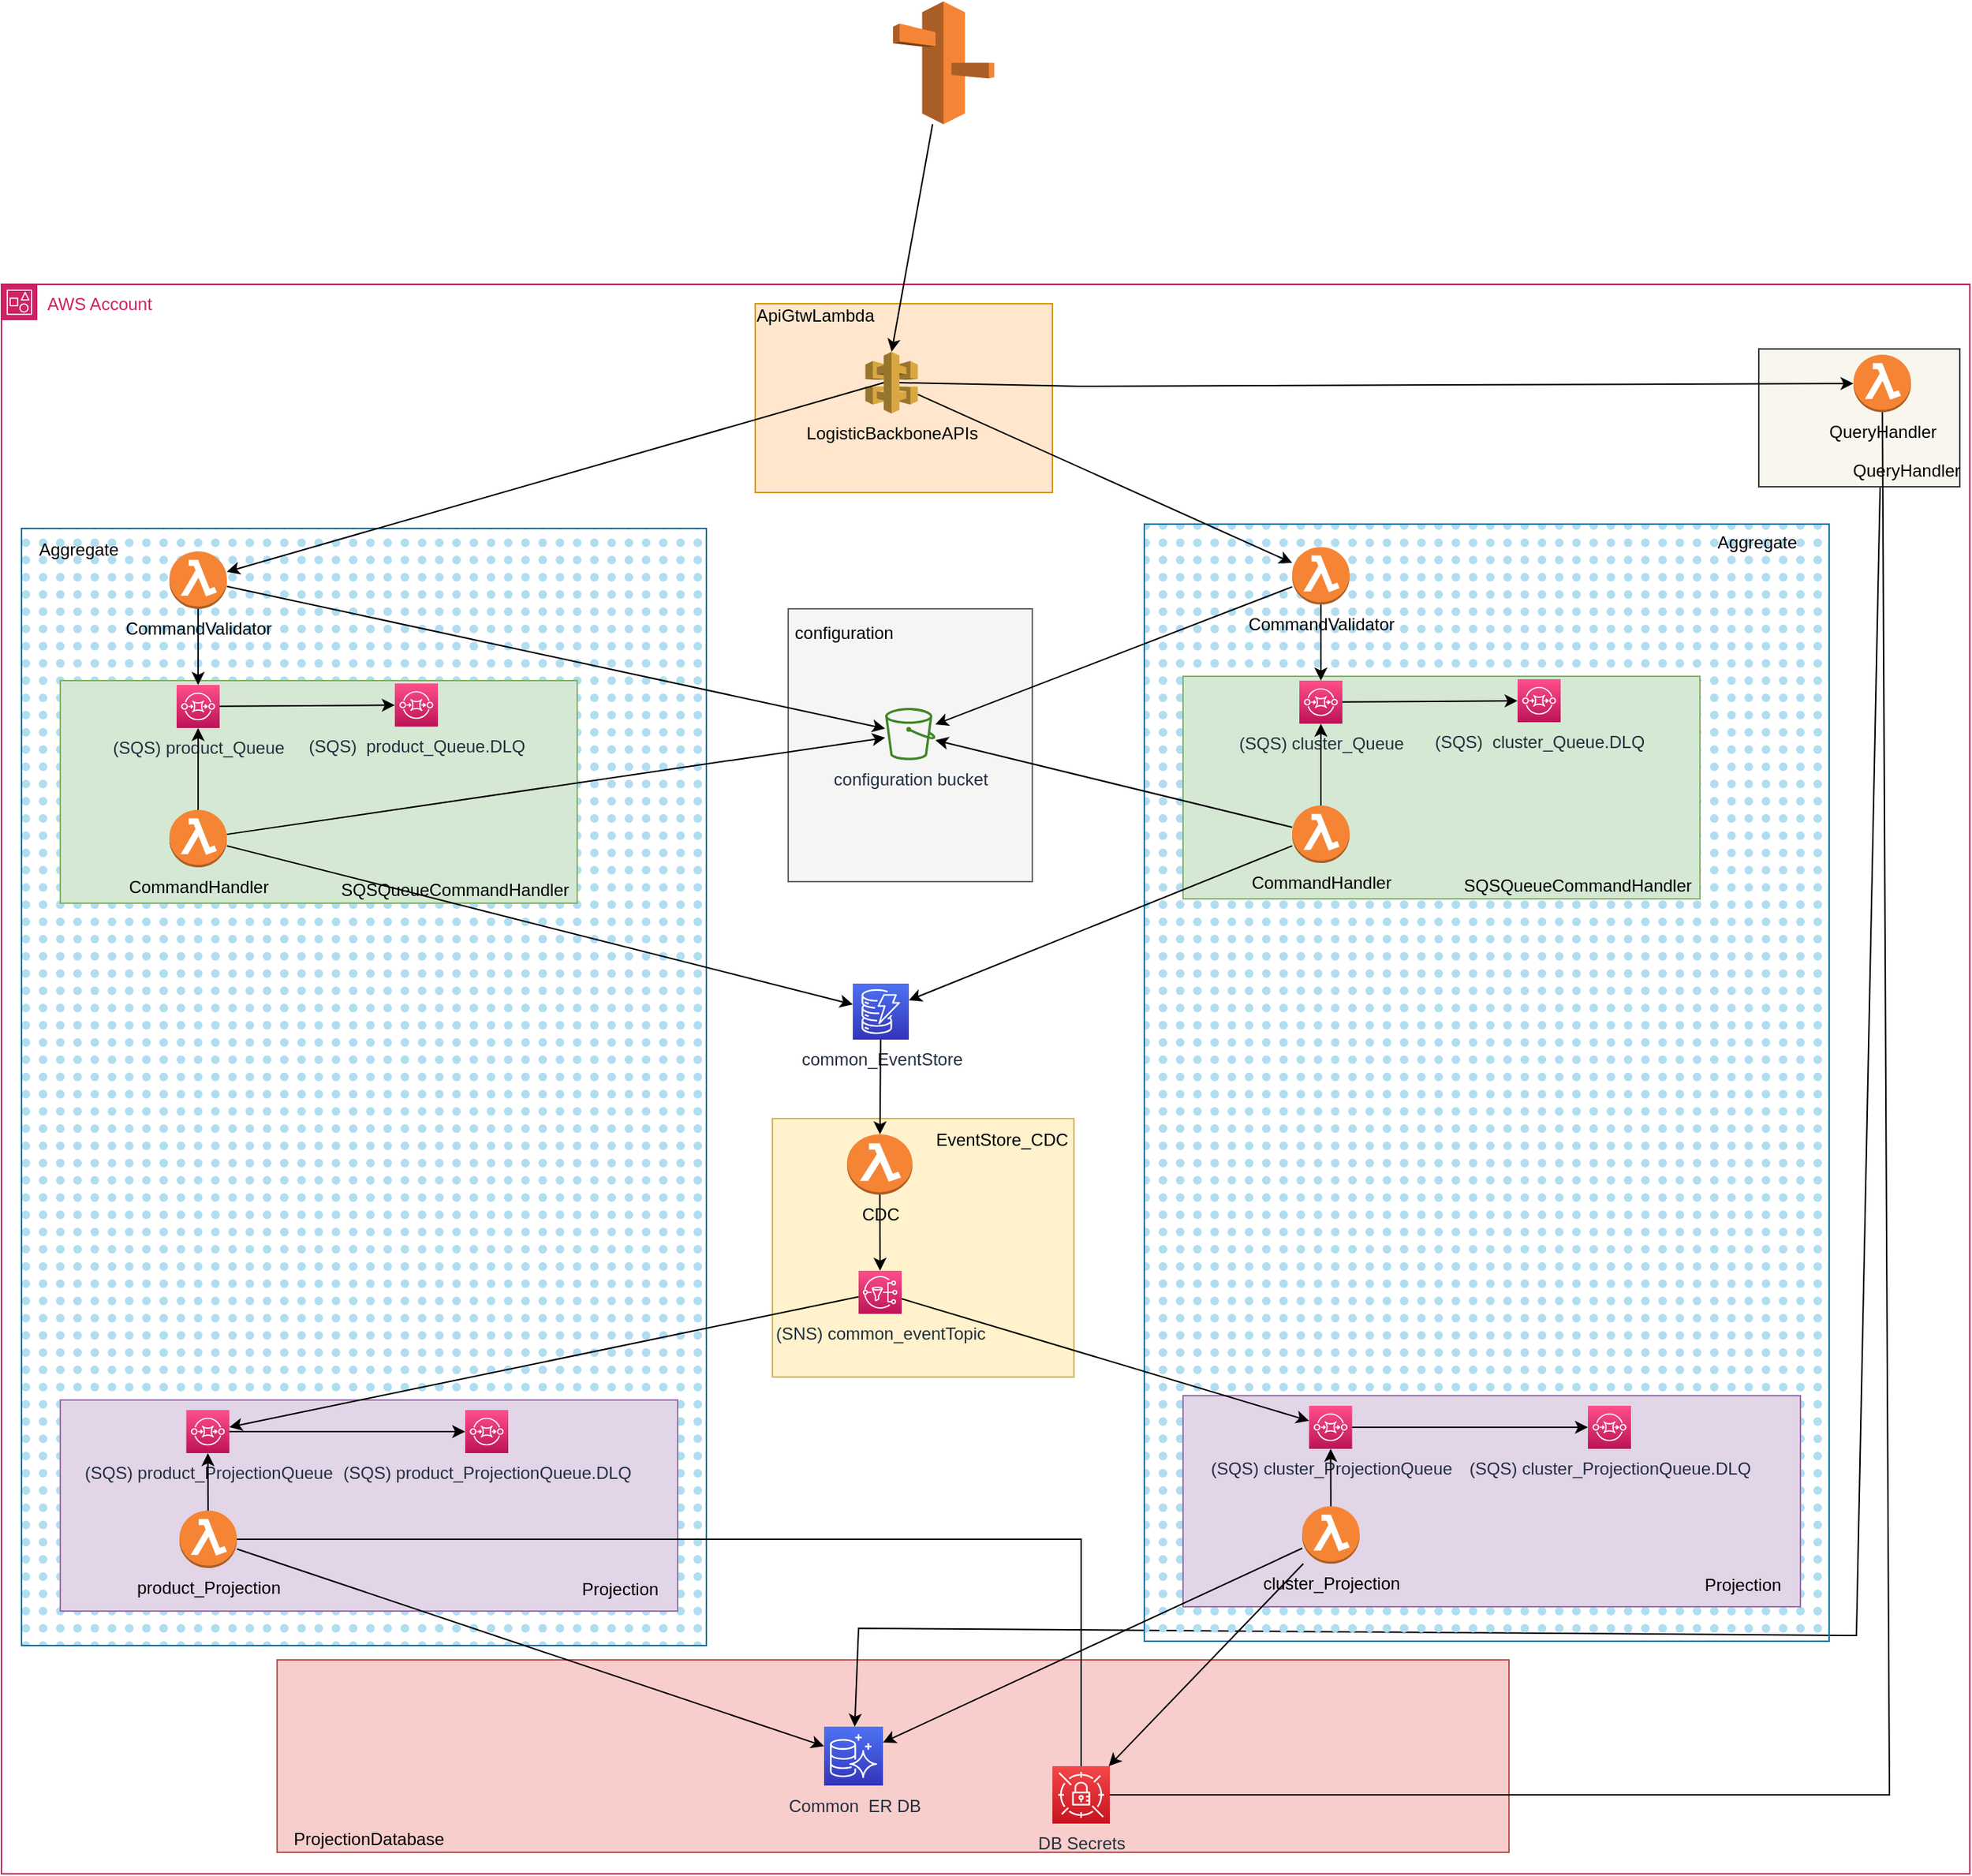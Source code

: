 <mxfile version="21.1.2" type="device">
  <diagram name="AS-IS" id="rMECB8PHfFLwQ21JGqEx">
    <mxGraphModel dx="2876" dy="1267" grid="0" gridSize="10" guides="1" tooltips="1" connect="1" arrows="1" fold="1" page="1" pageScale="1" pageWidth="827" pageHeight="1169" math="0" shadow="0">
      <root>
        <mxCell id="cfS5gyBHoO8jFWoSgysK-0" />
        <mxCell id="cfS5gyBHoO8jFWoSgysK-1" parent="cfS5gyBHoO8jFWoSgysK-0" />
        <mxCell id="Aj2M853XlodBFCWFI3Lm-13" value="" style="rounded=0;whiteSpace=wrap;html=1;fillColor=#f8cecc;strokeColor=#b85450;" parent="cfS5gyBHoO8jFWoSgysK-1" vertex="1">
          <mxGeometry x="-18" y="1167" width="858" height="134" as="geometry" />
        </mxCell>
        <mxCell id="aQ_3xhytHFDmbcZKN_2u-0" value="" style="endArrow=classic;html=1;rounded=0;" parent="cfS5gyBHoO8jFWoSgysK-1" source="ZjcuPYuoxEE5cD9Ls-0o-0" target="ZjcuPYuoxEE5cD9Ls-0o-2" edge="1">
          <mxGeometry width="50" height="50" relative="1" as="geometry">
            <mxPoint x="620" y="720" as="sourcePoint" />
            <mxPoint x="670" y="670" as="targetPoint" />
            <Array as="points">
              <mxPoint x="1082" y="1150" />
              <mxPoint x="387" y="1145" />
            </Array>
          </mxGeometry>
        </mxCell>
        <mxCell id="Aj2M853XlodBFCWFI3Lm-0" value="AWS Account" style="points=[[0,0],[0.25,0],[0.5,0],[0.75,0],[1,0],[1,0.25],[1,0.5],[1,0.75],[1,1],[0.75,1],[0.5,1],[0.25,1],[0,1],[0,0.75],[0,0.5],[0,0.25]];outlineConnect=0;gradientColor=none;html=1;whiteSpace=wrap;fontSize=12;fontStyle=0;container=1;pointerEvents=0;collapsible=0;recursiveResize=0;shape=mxgraph.aws4.group;grIcon=mxgraph.aws4.group_account;strokeColor=#CD2264;fillColor=none;verticalAlign=top;align=left;spacingLeft=30;fontColor=#CD2264;dashed=0;" parent="cfS5gyBHoO8jFWoSgysK-1" vertex="1">
          <mxGeometry x="-210" y="209" width="1371" height="1107" as="geometry" />
        </mxCell>
        <mxCell id="6Sgh7ANfkU61GNlBfOb6-40" value="" style="rounded=0;whiteSpace=wrap;html=1;fillColor=#f9f7ed;strokeColor=#36393d;" parent="Aj2M853XlodBFCWFI3Lm-0" vertex="1">
          <mxGeometry x="1224" y="45" width="140" height="96" as="geometry" />
        </mxCell>
        <mxCell id="6Sgh7ANfkU61GNlBfOb6-41" value="QueryHandler" style="text;html=1;strokeColor=none;fillColor=none;align=center;verticalAlign=middle;whiteSpace=wrap;rounded=0;" parent="Aj2M853XlodBFCWFI3Lm-0" vertex="1">
          <mxGeometry x="1297" y="115" width="60" height="30" as="geometry" />
        </mxCell>
        <mxCell id="6Sgh7ANfkU61GNlBfOb6-2" value="" style="rounded=0;whiteSpace=wrap;html=1;fillColor=#b1ddf0;strokeColor=#10739e;fillStyle=dots;" parent="Aj2M853XlodBFCWFI3Lm-0" vertex="1">
          <mxGeometry x="14" y="170" width="477" height="778" as="geometry" />
        </mxCell>
        <mxCell id="Aj2M853XlodBFCWFI3Lm-5" value="" style="rounded=0;whiteSpace=wrap;html=1;fillColor=#d5e8d4;strokeColor=#82b366;" parent="Aj2M853XlodBFCWFI3Lm-0" vertex="1">
          <mxGeometry x="41" y="276" width="360" height="155" as="geometry" />
        </mxCell>
        <mxCell id="Aj2M853XlodBFCWFI3Lm-6" value="SQSQueueCommandHandler" style="text;html=1;strokeColor=none;fillColor=none;align=center;verticalAlign=middle;whiteSpace=wrap;rounded=0;" parent="Aj2M853XlodBFCWFI3Lm-0" vertex="1">
          <mxGeometry x="286" y="407" width="60" height="30" as="geometry" />
        </mxCell>
        <mxCell id="Aj2M853XlodBFCWFI3Lm-7" value="" style="rounded=0;whiteSpace=wrap;html=1;fillColor=#fff2cc;strokeColor=#d6b656;" parent="Aj2M853XlodBFCWFI3Lm-0" vertex="1">
          <mxGeometry x="537" y="581" width="210" height="180" as="geometry" />
        </mxCell>
        <mxCell id="Aj2M853XlodBFCWFI3Lm-9" value="EventStore_CDC" style="text;html=1;strokeColor=none;fillColor=none;align=center;verticalAlign=middle;whiteSpace=wrap;rounded=0;" parent="Aj2M853XlodBFCWFI3Lm-0" vertex="1">
          <mxGeometry x="667" y="581" width="60" height="30" as="geometry" />
        </mxCell>
        <mxCell id="Aj2M853XlodBFCWFI3Lm-15" value="ProjectionDatabase" style="text;html=1;strokeColor=none;fillColor=none;align=center;verticalAlign=middle;whiteSpace=wrap;rounded=0;" parent="Aj2M853XlodBFCWFI3Lm-0" vertex="1">
          <mxGeometry x="226" y="1068" width="60" height="30" as="geometry" />
        </mxCell>
        <mxCell id="SctKFiOVYxM8IVjmT1P_-0" value="DB Secrets" style="sketch=0;points=[[0,0,0],[0.25,0,0],[0.5,0,0],[0.75,0,0],[1,0,0],[0,1,0],[0.25,1,0],[0.5,1,0],[0.75,1,0],[1,1,0],[0,0.25,0],[0,0.5,0],[0,0.75,0],[1,0.25,0],[1,0.5,0],[1,0.75,0]];outlineConnect=0;fontColor=#232F3E;gradientColor=#F54749;gradientDirection=north;fillColor=#C7131F;strokeColor=#ffffff;dashed=0;verticalLabelPosition=bottom;verticalAlign=top;align=center;html=1;fontSize=12;fontStyle=0;aspect=fixed;shape=mxgraph.aws4.resourceIcon;resIcon=mxgraph.aws4.secrets_manager;" parent="Aj2M853XlodBFCWFI3Lm-0" vertex="1">
          <mxGeometry x="732" y="1032" width="40" height="40" as="geometry" />
        </mxCell>
        <mxCell id="cfS5gyBHoO8jFWoSgysK-20" value="common_EventStore" style="sketch=0;points=[[0,0,0],[0.25,0,0],[0.5,0,0],[0.75,0,0],[1,0,0],[0,1,0],[0.25,1,0],[0.5,1,0],[0.75,1,0],[1,1,0],[0,0.25,0],[0,0.5,0],[0,0.75,0],[1,0.25,0],[1,0.5,0],[1,0.75,0]];outlineConnect=0;fontColor=#232F3E;gradientColor=#4D72F3;gradientDirection=north;fillColor=#3334B9;strokeColor=#ffffff;dashed=0;verticalLabelPosition=bottom;verticalAlign=top;align=center;html=1;fontSize=12;fontStyle=0;aspect=fixed;shape=mxgraph.aws4.resourceIcon;resIcon=mxgraph.aws4.dynamodb;" parent="Aj2M853XlodBFCWFI3Lm-0" vertex="1">
          <mxGeometry x="593" y="487" width="39" height="39" as="geometry" />
        </mxCell>
        <mxCell id="cfS5gyBHoO8jFWoSgysK-8" value="CommandValidator" style="outlineConnect=0;dashed=0;verticalLabelPosition=bottom;verticalAlign=top;align=center;html=1;shape=mxgraph.aws3.lambda_function;fillColor=#F58534;gradientColor=none;" parent="Aj2M853XlodBFCWFI3Lm-0" vertex="1">
          <mxGeometry x="117" y="186" width="40" height="40" as="geometry" />
        </mxCell>
        <mxCell id="ZjcuPYuoxEE5cD9Ls-0o-0" value="QueryHandler" style="outlineConnect=0;dashed=0;verticalLabelPosition=bottom;verticalAlign=top;align=center;html=1;shape=mxgraph.aws3.lambda_function;fillColor=#F58534;gradientColor=none;" parent="Aj2M853XlodBFCWFI3Lm-0" vertex="1">
          <mxGeometry x="1290" y="49" width="40" height="40" as="geometry" />
        </mxCell>
        <mxCell id="SctKFiOVYxM8IVjmT1P_-2" value="" style="endArrow=none;html=1;rounded=0;" parent="Aj2M853XlodBFCWFI3Lm-0" source="ZjcuPYuoxEE5cD9Ls-0o-0" target="SctKFiOVYxM8IVjmT1P_-0" edge="1">
          <mxGeometry width="50" height="50" relative="1" as="geometry">
            <mxPoint x="850" y="601" as="sourcePoint" />
            <mxPoint x="900" y="551" as="targetPoint" />
            <Array as="points">
              <mxPoint x="1315" y="1052" />
            </Array>
          </mxGeometry>
        </mxCell>
        <mxCell id="Aj2M853XlodBFCWFI3Lm-10" value="" style="rounded=0;whiteSpace=wrap;html=1;fillColor=#e1d5e7;strokeColor=#9673a6;" parent="Aj2M853XlodBFCWFI3Lm-0" vertex="1">
          <mxGeometry x="41" y="777" width="430" height="147" as="geometry" />
        </mxCell>
        <mxCell id="aQ_3xhytHFDmbcZKN_2u-3" value="(SQS) product_ProjectionQueue.DLQ" style="sketch=0;points=[[0,0,0],[0.25,0,0],[0.5,0,0],[0.75,0,0],[1,0,0],[0,1,0],[0.25,1,0],[0.5,1,0],[0.75,1,0],[1,1,0],[0,0.25,0],[0,0.5,0],[0,0.75,0],[1,0.25,0],[1,0.5,0],[1,0.75,0]];outlineConnect=0;fontColor=#232F3E;gradientColor=#FF4F8B;gradientDirection=north;fillColor=#BC1356;strokeColor=#ffffff;dashed=0;verticalLabelPosition=bottom;verticalAlign=top;align=center;html=1;fontSize=12;fontStyle=0;aspect=fixed;shape=mxgraph.aws4.resourceIcon;resIcon=mxgraph.aws4.sqs;" parent="Aj2M853XlodBFCWFI3Lm-0" vertex="1">
          <mxGeometry x="323" y="784" width="30" height="30" as="geometry" />
        </mxCell>
        <mxCell id="aQ_3xhytHFDmbcZKN_2u-1" value="product_Projection" style="outlineConnect=0;dashed=0;verticalLabelPosition=bottom;verticalAlign=top;align=center;html=1;shape=mxgraph.aws3.lambda_function;fillColor=#F58534;gradientColor=none;" parent="Aj2M853XlodBFCWFI3Lm-0" vertex="1">
          <mxGeometry x="124" y="854" width="40" height="40" as="geometry" />
        </mxCell>
        <mxCell id="SctKFiOVYxM8IVjmT1P_-1" value="" style="endArrow=none;html=1;rounded=0;" parent="Aj2M853XlodBFCWFI3Lm-0" source="aQ_3xhytHFDmbcZKN_2u-1" target="SctKFiOVYxM8IVjmT1P_-0" edge="1">
          <mxGeometry width="50" height="50" relative="1" as="geometry">
            <mxPoint x="-106" y="778" as="sourcePoint" />
            <mxPoint x="-56" y="728" as="targetPoint" />
            <Array as="points">
              <mxPoint x="752" y="874" />
            </Array>
          </mxGeometry>
        </mxCell>
        <mxCell id="aQ_3xhytHFDmbcZKN_2u-2" value="(SQS) product_ProjectionQueue" style="sketch=0;points=[[0,0,0],[0.25,0,0],[0.5,0,0],[0.75,0,0],[1,0,0],[0,1,0],[0.25,1,0],[0.5,1,0],[0.75,1,0],[1,1,0],[0,0.25,0],[0,0.5,0],[0,0.75,0],[1,0.25,0],[1,0.5,0],[1,0.75,0]];outlineConnect=0;fontColor=#232F3E;gradientColor=#FF4F8B;gradientDirection=north;fillColor=#BC1356;strokeColor=#ffffff;dashed=0;verticalLabelPosition=bottom;verticalAlign=top;align=center;html=1;fontSize=12;fontStyle=0;aspect=fixed;shape=mxgraph.aws4.resourceIcon;resIcon=mxgraph.aws4.sqs;" parent="Aj2M853XlodBFCWFI3Lm-0" vertex="1">
          <mxGeometry x="128.75" y="784" width="30" height="30" as="geometry" />
        </mxCell>
        <mxCell id="aQ_3xhytHFDmbcZKN_2u-6" value="" style="endArrow=classic;html=1;rounded=0;" parent="Aj2M853XlodBFCWFI3Lm-0" source="aQ_3xhytHFDmbcZKN_2u-1" target="aQ_3xhytHFDmbcZKN_2u-2" edge="1">
          <mxGeometry width="50" height="50" relative="1" as="geometry">
            <mxPoint x="-129" y="774" as="sourcePoint" />
            <mxPoint x="-79" y="724" as="targetPoint" />
          </mxGeometry>
        </mxCell>
        <mxCell id="aQ_3xhytHFDmbcZKN_2u-8" value="" style="endArrow=classic;html=1;rounded=0;" parent="Aj2M853XlodBFCWFI3Lm-0" source="aQ_3xhytHFDmbcZKN_2u-2" target="aQ_3xhytHFDmbcZKN_2u-3" edge="1">
          <mxGeometry width="50" height="50" relative="1" as="geometry">
            <mxPoint x="-89" y="964" as="sourcePoint" />
            <mxPoint x="-39" y="914" as="targetPoint" />
          </mxGeometry>
        </mxCell>
        <mxCell id="Aj2M853XlodBFCWFI3Lm-14" value="Projection" style="text;html=1;strokeColor=none;fillColor=none;align=center;verticalAlign=middle;whiteSpace=wrap;rounded=0;" parent="Aj2M853XlodBFCWFI3Lm-0" vertex="1">
          <mxGeometry x="401" y="894" width="60" height="30" as="geometry" />
        </mxCell>
        <mxCell id="6Sgh7ANfkU61GNlBfOb6-14" value="" style="rounded=0;whiteSpace=wrap;html=1;fillColor=#b1ddf0;strokeColor=#10739e;fillStyle=dots;" parent="Aj2M853XlodBFCWFI3Lm-0" vertex="1">
          <mxGeometry x="796" y="167" width="477" height="778" as="geometry" />
        </mxCell>
        <mxCell id="6Sgh7ANfkU61GNlBfOb6-15" value="" style="rounded=0;whiteSpace=wrap;html=1;fillColor=#d5e8d4;strokeColor=#82b366;" parent="Aj2M853XlodBFCWFI3Lm-0" vertex="1">
          <mxGeometry x="823" y="273" width="360" height="155" as="geometry" />
        </mxCell>
        <mxCell id="6Sgh7ANfkU61GNlBfOb6-16" value="SQSQueueCommandHandler" style="text;html=1;strokeColor=none;fillColor=none;align=center;verticalAlign=middle;whiteSpace=wrap;rounded=0;" parent="Aj2M853XlodBFCWFI3Lm-0" vertex="1">
          <mxGeometry x="1068" y="404" width="60" height="30" as="geometry" />
        </mxCell>
        <mxCell id="6Sgh7ANfkU61GNlBfOb6-17" value="CommandValidator" style="outlineConnect=0;dashed=0;verticalLabelPosition=bottom;verticalAlign=top;align=center;html=1;shape=mxgraph.aws3.lambda_function;fillColor=#F58534;gradientColor=none;" parent="Aj2M853XlodBFCWFI3Lm-0" vertex="1">
          <mxGeometry x="899" y="183" width="40" height="40" as="geometry" />
        </mxCell>
        <mxCell id="6Sgh7ANfkU61GNlBfOb6-18" value="" style="rounded=0;whiteSpace=wrap;html=1;fillColor=#e1d5e7;strokeColor=#9673a6;" parent="Aj2M853XlodBFCWFI3Lm-0" vertex="1">
          <mxGeometry x="823" y="774" width="430" height="147" as="geometry" />
        </mxCell>
        <mxCell id="6Sgh7ANfkU61GNlBfOb6-19" value="(SQS) cluster_ProjectionQueue.DLQ" style="sketch=0;points=[[0,0,0],[0.25,0,0],[0.5,0,0],[0.75,0,0],[1,0,0],[0,1,0],[0.25,1,0],[0.5,1,0],[0.75,1,0],[1,1,0],[0,0.25,0],[0,0.5,0],[0,0.75,0],[1,0.25,0],[1,0.5,0],[1,0.75,0]];outlineConnect=0;fontColor=#232F3E;gradientColor=#FF4F8B;gradientDirection=north;fillColor=#BC1356;strokeColor=#ffffff;dashed=0;verticalLabelPosition=bottom;verticalAlign=top;align=center;html=1;fontSize=12;fontStyle=0;aspect=fixed;shape=mxgraph.aws4.resourceIcon;resIcon=mxgraph.aws4.sqs;" parent="Aj2M853XlodBFCWFI3Lm-0" vertex="1">
          <mxGeometry x="1105" y="781" width="30" height="30" as="geometry" />
        </mxCell>
        <mxCell id="6Sgh7ANfkU61GNlBfOb6-20" value="cluster_Projection" style="outlineConnect=0;dashed=0;verticalLabelPosition=bottom;verticalAlign=top;align=center;html=1;shape=mxgraph.aws3.lambda_function;fillColor=#F58534;gradientColor=none;" parent="Aj2M853XlodBFCWFI3Lm-0" vertex="1">
          <mxGeometry x="906" y="851" width="40" height="40" as="geometry" />
        </mxCell>
        <mxCell id="6Sgh7ANfkU61GNlBfOb6-21" value="(SQS) cluster_ProjectionQueue" style="sketch=0;points=[[0,0,0],[0.25,0,0],[0.5,0,0],[0.75,0,0],[1,0,0],[0,1,0],[0.25,1,0],[0.5,1,0],[0.75,1,0],[1,1,0],[0,0.25,0],[0,0.5,0],[0,0.75,0],[1,0.25,0],[1,0.5,0],[1,0.75,0]];outlineConnect=0;fontColor=#232F3E;gradientColor=#FF4F8B;gradientDirection=north;fillColor=#BC1356;strokeColor=#ffffff;dashed=0;verticalLabelPosition=bottom;verticalAlign=top;align=center;html=1;fontSize=12;fontStyle=0;aspect=fixed;shape=mxgraph.aws4.resourceIcon;resIcon=mxgraph.aws4.sqs;" parent="Aj2M853XlodBFCWFI3Lm-0" vertex="1">
          <mxGeometry x="910.75" y="781" width="30" height="30" as="geometry" />
        </mxCell>
        <mxCell id="6Sgh7ANfkU61GNlBfOb6-22" value="" style="endArrow=classic;html=1;rounded=0;" parent="Aj2M853XlodBFCWFI3Lm-0" source="6Sgh7ANfkU61GNlBfOb6-20" target="6Sgh7ANfkU61GNlBfOb6-21" edge="1">
          <mxGeometry width="50" height="50" relative="1" as="geometry">
            <mxPoint x="653" y="771" as="sourcePoint" />
            <mxPoint x="703" y="721" as="targetPoint" />
          </mxGeometry>
        </mxCell>
        <mxCell id="6Sgh7ANfkU61GNlBfOb6-23" value="" style="endArrow=classic;html=1;rounded=0;" parent="Aj2M853XlodBFCWFI3Lm-0" source="6Sgh7ANfkU61GNlBfOb6-21" target="6Sgh7ANfkU61GNlBfOb6-19" edge="1">
          <mxGeometry width="50" height="50" relative="1" as="geometry">
            <mxPoint x="693" y="961" as="sourcePoint" />
            <mxPoint x="743" y="911" as="targetPoint" />
          </mxGeometry>
        </mxCell>
        <mxCell id="6Sgh7ANfkU61GNlBfOb6-24" value="Projection" style="text;html=1;strokeColor=none;fillColor=none;align=center;verticalAlign=middle;whiteSpace=wrap;rounded=0;" parent="Aj2M853XlodBFCWFI3Lm-0" vertex="1">
          <mxGeometry x="1183" y="891" width="60" height="30" as="geometry" />
        </mxCell>
        <mxCell id="6Sgh7ANfkU61GNlBfOb6-25" value="(SQS) cluster_Queue" style="sketch=0;points=[[0,0,0],[0.25,0,0],[0.5,0,0],[0.75,0,0],[1,0,0],[0,1,0],[0.25,1,0],[0.5,1,0],[0.75,1,0],[1,1,0],[0,0.25,0],[0,0.5,0],[0,0.75,0],[1,0.25,0],[1,0.5,0],[1,0.75,0]];outlineConnect=0;fontColor=#232F3E;gradientColor=#FF4F8B;gradientDirection=north;fillColor=#BC1356;strokeColor=#ffffff;dashed=0;verticalLabelPosition=bottom;verticalAlign=top;align=center;html=1;fontSize=12;fontStyle=0;aspect=fixed;shape=mxgraph.aws4.resourceIcon;resIcon=mxgraph.aws4.sqs;" parent="Aj2M853XlodBFCWFI3Lm-0" vertex="1">
          <mxGeometry x="904" y="276" width="30" height="30" as="geometry" />
        </mxCell>
        <mxCell id="6Sgh7ANfkU61GNlBfOb6-26" value="CommandHandler" style="outlineConnect=0;dashed=0;verticalLabelPosition=bottom;verticalAlign=top;align=center;html=1;shape=mxgraph.aws3.lambda_function;fillColor=#F58534;gradientColor=none;" parent="Aj2M853XlodBFCWFI3Lm-0" vertex="1">
          <mxGeometry x="899" y="363" width="40" height="40" as="geometry" />
        </mxCell>
        <mxCell id="6Sgh7ANfkU61GNlBfOb6-27" value="(SQS)&amp;nbsp; cluster_Queue.DLQ" style="sketch=0;points=[[0,0,0],[0.25,0,0],[0.5,0,0],[0.75,0,0],[1,0,0],[0,1,0],[0.25,1,0],[0.5,1,0],[0.75,1,0],[1,1,0],[0,0.25,0],[0,0.5,0],[0,0.75,0],[1,0.25,0],[1,0.5,0],[1,0.75,0]];outlineConnect=0;fontColor=#232F3E;gradientColor=#FF4F8B;gradientDirection=north;fillColor=#BC1356;strokeColor=#ffffff;dashed=0;verticalLabelPosition=bottom;verticalAlign=top;align=center;html=1;fontSize=12;fontStyle=0;aspect=fixed;shape=mxgraph.aws4.resourceIcon;resIcon=mxgraph.aws4.sqs;" parent="Aj2M853XlodBFCWFI3Lm-0" vertex="1">
          <mxGeometry x="1056" y="275" width="30" height="30" as="geometry" />
        </mxCell>
        <mxCell id="6Sgh7ANfkU61GNlBfOb6-28" value="" style="endArrow=classic;html=1;rounded=0;" parent="Aj2M853XlodBFCWFI3Lm-0" source="6Sgh7ANfkU61GNlBfOb6-26" target="6Sgh7ANfkU61GNlBfOb6-25" edge="1">
          <mxGeometry width="50" height="50" relative="1" as="geometry">
            <mxPoint x="966" y="489" as="sourcePoint" />
            <mxPoint x="1016" y="439" as="targetPoint" />
          </mxGeometry>
        </mxCell>
        <mxCell id="6Sgh7ANfkU61GNlBfOb6-29" value="" style="endArrow=classic;html=1;rounded=0;" parent="Aj2M853XlodBFCWFI3Lm-0" source="6Sgh7ANfkU61GNlBfOb6-25" target="6Sgh7ANfkU61GNlBfOb6-27" edge="1">
          <mxGeometry width="50" height="50" relative="1" as="geometry">
            <mxPoint x="696" y="515" as="sourcePoint" />
            <mxPoint x="746" y="465" as="targetPoint" />
          </mxGeometry>
        </mxCell>
        <mxCell id="6Sgh7ANfkU61GNlBfOb6-30" style="edgeStyle=orthogonalEdgeStyle;rounded=0;orthogonalLoop=1;jettySize=auto;html=1;exitX=0.5;exitY=1;exitDx=0;exitDy=0;" parent="Aj2M853XlodBFCWFI3Lm-0" edge="1">
          <mxGeometry relative="1" as="geometry">
            <mxPoint x="1171" y="265" as="sourcePoint" />
            <mxPoint x="1171" y="265" as="targetPoint" />
          </mxGeometry>
        </mxCell>
        <mxCell id="6Sgh7ANfkU61GNlBfOb6-31" value="" style="endArrow=classic;html=1;rounded=0;" parent="Aj2M853XlodBFCWFI3Lm-0" source="6Sgh7ANfkU61GNlBfOb6-17" target="6Sgh7ANfkU61GNlBfOb6-25" edge="1">
          <mxGeometry width="50" height="50" relative="1" as="geometry">
            <mxPoint x="1032" y="398" as="sourcePoint" />
            <mxPoint x="1082" y="348" as="targetPoint" />
          </mxGeometry>
        </mxCell>
        <mxCell id="Aj2M853XlodBFCWFI3Lm-3" value="" style="rounded=0;whiteSpace=wrap;html=1;fillColor=#ffe6cc;strokeColor=#d79b00;" parent="Aj2M853XlodBFCWFI3Lm-0" vertex="1">
          <mxGeometry x="525" y="13.5" width="207" height="131.5" as="geometry" />
        </mxCell>
        <mxCell id="cfS5gyBHoO8jFWoSgysK-14" value="LogisticBackboneAPIs" style="outlineConnect=0;dashed=0;verticalLabelPosition=bottom;verticalAlign=top;align=center;html=1;shape=mxgraph.aws3.api_gateway;fillColor=#D9A741;gradientColor=none;" parent="Aj2M853XlodBFCWFI3Lm-0" vertex="1">
          <mxGeometry x="601.75" y="47" width="36.5" height="43" as="geometry" />
        </mxCell>
        <mxCell id="Aj2M853XlodBFCWFI3Lm-4" value="ApiGtwLambda" style="text;html=1;strokeColor=none;fillColor=none;align=center;verticalAlign=middle;whiteSpace=wrap;rounded=0;" parent="Aj2M853XlodBFCWFI3Lm-0" vertex="1">
          <mxGeometry x="537" y="7" width="60" height="30" as="geometry" />
        </mxCell>
        <mxCell id="ZjcuPYuoxEE5cD9Ls-0o-1" value="" style="endArrow=classic;html=1;rounded=0;exitX=0.65;exitY=0.5;exitDx=0;exitDy=0;exitPerimeter=0;" parent="Aj2M853XlodBFCWFI3Lm-0" source="cfS5gyBHoO8jFWoSgysK-14" target="ZjcuPYuoxEE5cD9Ls-0o-0" edge="1">
          <mxGeometry width="50" height="50" relative="1" as="geometry">
            <mxPoint x="730" y="81" as="sourcePoint" />
            <mxPoint x="780" y="31" as="targetPoint" />
            <Array as="points">
              <mxPoint x="750" y="71" />
            </Array>
          </mxGeometry>
        </mxCell>
        <mxCell id="cfS5gyBHoO8jFWoSgysK-11" value="" style="endArrow=classic;html=1;rounded=0;exitX=0.35;exitY=0.5;exitDx=0;exitDy=0;exitPerimeter=0;" parent="Aj2M853XlodBFCWFI3Lm-0" source="cfS5gyBHoO8jFWoSgysK-14" target="cfS5gyBHoO8jFWoSgysK-8" edge="1">
          <mxGeometry width="50" height="50" relative="1" as="geometry">
            <mxPoint x="450" y="421" as="sourcePoint" />
            <mxPoint x="500" y="371" as="targetPoint" />
          </mxGeometry>
        </mxCell>
        <mxCell id="6Sgh7ANfkU61GNlBfOb6-32" value="" style="endArrow=classic;html=1;rounded=0;" parent="Aj2M853XlodBFCWFI3Lm-0" source="cfS5gyBHoO8jFWoSgysK-14" target="6Sgh7ANfkU61GNlBfOb6-17" edge="1">
          <mxGeometry width="50" height="50" relative="1" as="geometry">
            <mxPoint x="819" y="-56" as="sourcePoint" />
            <mxPoint x="869" y="-106" as="targetPoint" />
          </mxGeometry>
        </mxCell>
        <mxCell id="6Sgh7ANfkU61GNlBfOb6-33" value="" style="endArrow=classic;html=1;rounded=0;" parent="Aj2M853XlodBFCWFI3Lm-0" source="6Sgh7ANfkU61GNlBfOb6-26" target="cfS5gyBHoO8jFWoSgysK-20" edge="1">
          <mxGeometry width="50" height="50" relative="1" as="geometry">
            <mxPoint x="631" y="398" as="sourcePoint" />
            <mxPoint x="681" y="348" as="targetPoint" />
          </mxGeometry>
        </mxCell>
        <mxCell id="6Sgh7ANfkU61GNlBfOb6-36" value="" style="endArrow=classic;html=1;rounded=0;" parent="Aj2M853XlodBFCWFI3Lm-0" source="6Sgh7ANfkU61GNlBfOb6-20" target="SctKFiOVYxM8IVjmT1P_-0" edge="1">
          <mxGeometry width="50" height="50" relative="1" as="geometry">
            <mxPoint x="1163" y="1114" as="sourcePoint" />
            <mxPoint x="1213" y="1064" as="targetPoint" />
          </mxGeometry>
        </mxCell>
        <mxCell id="6Sgh7ANfkU61GNlBfOb6-3" value="Aggregate" style="text;html=1;strokeColor=none;fillColor=none;align=center;verticalAlign=middle;whiteSpace=wrap;rounded=0;" parent="Aj2M853XlodBFCWFI3Lm-0" vertex="1">
          <mxGeometry x="6.999" y="166.998" width="93.904" height="36.322" as="geometry" />
        </mxCell>
        <mxCell id="6Sgh7ANfkU61GNlBfOb6-37" value="Aggregate" style="text;html=1;strokeColor=none;fillColor=none;align=center;verticalAlign=middle;whiteSpace=wrap;rounded=0;" parent="Aj2M853XlodBFCWFI3Lm-0" vertex="1">
          <mxGeometry x="1175.999" y="161.998" width="93.904" height="36.322" as="geometry" />
        </mxCell>
        <mxCell id="Aj2M853XlodBFCWFI3Lm-1" value="" style="rounded=0;whiteSpace=wrap;html=1;fillColor=#f5f5f5;fontColor=#333333;strokeColor=#666666;" parent="Aj2M853XlodBFCWFI3Lm-0" vertex="1">
          <mxGeometry x="548" y="226" width="170" height="190" as="geometry" />
        </mxCell>
        <mxCell id="Aj2M853XlodBFCWFI3Lm-2" value="configuration" style="text;html=1;strokeColor=none;fillColor=none;align=center;verticalAlign=middle;whiteSpace=wrap;rounded=0;" parent="Aj2M853XlodBFCWFI3Lm-0" vertex="1">
          <mxGeometry x="556.5" y="228" width="60" height="30" as="geometry" />
        </mxCell>
        <mxCell id="cfS5gyBHoO8jFWoSgysK-24" value="configuration bucket" style="sketch=0;outlineConnect=0;fontColor=#232F3E;gradientColor=none;fillColor=#3F8624;strokeColor=none;dashed=0;verticalLabelPosition=bottom;verticalAlign=top;align=center;html=1;fontSize=12;fontStyle=0;aspect=fixed;pointerEvents=1;shape=mxgraph.aws4.bucket;" parent="Aj2M853XlodBFCWFI3Lm-0" vertex="1">
          <mxGeometry x="615.5" y="295" width="35" height="36.4" as="geometry" />
        </mxCell>
        <mxCell id="cfS5gyBHoO8jFWoSgysK-25" value="" style="endArrow=classic;html=1;rounded=0;" parent="Aj2M853XlodBFCWFI3Lm-0" source="cfS5gyBHoO8jFWoSgysK-8" target="cfS5gyBHoO8jFWoSgysK-24" edge="1">
          <mxGeometry width="50" height="50" relative="1" as="geometry">
            <mxPoint x="100" y="451" as="sourcePoint" />
            <mxPoint x="150" y="401" as="targetPoint" />
          </mxGeometry>
        </mxCell>
        <mxCell id="6Sgh7ANfkU61GNlBfOb6-38" value="" style="endArrow=classic;html=1;rounded=0;" parent="Aj2M853XlodBFCWFI3Lm-0" source="6Sgh7ANfkU61GNlBfOb6-17" target="cfS5gyBHoO8jFWoSgysK-24" edge="1">
          <mxGeometry width="50" height="50" relative="1" as="geometry">
            <mxPoint x="-169" y="423" as="sourcePoint" />
            <mxPoint x="-119" y="373" as="targetPoint" />
          </mxGeometry>
        </mxCell>
        <mxCell id="6Sgh7ANfkU61GNlBfOb6-39" value="" style="endArrow=classic;html=1;rounded=0;" parent="Aj2M853XlodBFCWFI3Lm-0" source="6Sgh7ANfkU61GNlBfOb6-26" target="cfS5gyBHoO8jFWoSgysK-24" edge="1">
          <mxGeometry width="50" height="50" relative="1" as="geometry">
            <mxPoint x="-184" y="398" as="sourcePoint" />
            <mxPoint x="-134" y="348" as="targetPoint" />
          </mxGeometry>
        </mxCell>
        <mxCell id="cfS5gyBHoO8jFWoSgysK-9" value="(SQS) product_Queue" style="sketch=0;points=[[0,0,0],[0.25,0,0],[0.5,0,0],[0.75,0,0],[1,0,0],[0,1,0],[0.25,1,0],[0.5,1,0],[0.75,1,0],[1,1,0],[0,0.25,0],[0,0.5,0],[0,0.75,0],[1,0.25,0],[1,0.5,0],[1,0.75,0]];outlineConnect=0;fontColor=#232F3E;gradientColor=#FF4F8B;gradientDirection=north;fillColor=#BC1356;strokeColor=#ffffff;dashed=0;verticalLabelPosition=bottom;verticalAlign=top;align=center;html=1;fontSize=12;fontStyle=0;aspect=fixed;shape=mxgraph.aws4.resourceIcon;resIcon=mxgraph.aws4.sqs;" parent="cfS5gyBHoO8jFWoSgysK-1" vertex="1">
          <mxGeometry x="-88" y="488" width="30" height="30" as="geometry" />
        </mxCell>
        <mxCell id="cfS5gyBHoO8jFWoSgysK-13" value="CommandHandler" style="outlineConnect=0;dashed=0;verticalLabelPosition=bottom;verticalAlign=top;align=center;html=1;shape=mxgraph.aws3.lambda_function;fillColor=#F58534;gradientColor=none;" parent="cfS5gyBHoO8jFWoSgysK-1" vertex="1">
          <mxGeometry x="-93" y="575" width="40" height="40" as="geometry" />
        </mxCell>
        <mxCell id="cfS5gyBHoO8jFWoSgysK-17" value="(SQS)&amp;nbsp; product_Queue.DLQ" style="sketch=0;points=[[0,0,0],[0.25,0,0],[0.5,0,0],[0.75,0,0],[1,0,0],[0,1,0],[0.25,1,0],[0.5,1,0],[0.75,1,0],[1,1,0],[0,0.25,0],[0,0.5,0],[0,0.75,0],[1,0.25,0],[1,0.5,0],[1,0.75,0]];outlineConnect=0;fontColor=#232F3E;gradientColor=#FF4F8B;gradientDirection=north;fillColor=#BC1356;strokeColor=#ffffff;dashed=0;verticalLabelPosition=bottom;verticalAlign=top;align=center;html=1;fontSize=12;fontStyle=0;aspect=fixed;shape=mxgraph.aws4.resourceIcon;resIcon=mxgraph.aws4.sqs;" parent="cfS5gyBHoO8jFWoSgysK-1" vertex="1">
          <mxGeometry x="64" y="487" width="30" height="30" as="geometry" />
        </mxCell>
        <mxCell id="cfS5gyBHoO8jFWoSgysK-18" value="" style="endArrow=classic;html=1;rounded=0;" parent="cfS5gyBHoO8jFWoSgysK-1" source="cfS5gyBHoO8jFWoSgysK-13" target="cfS5gyBHoO8jFWoSgysK-9" edge="1">
          <mxGeometry width="50" height="50" relative="1" as="geometry">
            <mxPoint x="-26" y="701" as="sourcePoint" />
            <mxPoint x="24" y="651" as="targetPoint" />
          </mxGeometry>
        </mxCell>
        <mxCell id="cfS5gyBHoO8jFWoSgysK-21" value="" style="endArrow=classic;html=1;rounded=0;" parent="cfS5gyBHoO8jFWoSgysK-1" source="cfS5gyBHoO8jFWoSgysK-13" target="cfS5gyBHoO8jFWoSgysK-20" edge="1">
          <mxGeometry width="50" height="50" relative="1" as="geometry">
            <mxPoint x="85" y="745" as="sourcePoint" />
            <mxPoint x="-41.613" y="640.0" as="targetPoint" />
          </mxGeometry>
        </mxCell>
        <mxCell id="cfS5gyBHoO8jFWoSgysK-22" value="" style="endArrow=classic;html=1;rounded=0;" parent="cfS5gyBHoO8jFWoSgysK-1" source="cfS5gyBHoO8jFWoSgysK-20" target="cfS5gyBHoO8jFWoSgysK-7" edge="1">
          <mxGeometry width="50" height="50" relative="1" as="geometry">
            <mxPoint x="418" y="771" as="sourcePoint" />
            <mxPoint x="468" y="721" as="targetPoint" />
          </mxGeometry>
        </mxCell>
        <mxCell id="cfS5gyBHoO8jFWoSgysK-26" value="" style="endArrow=classic;html=1;rounded=0;" parent="cfS5gyBHoO8jFWoSgysK-1" source="cfS5gyBHoO8jFWoSgysK-13" target="cfS5gyBHoO8jFWoSgysK-24" edge="1">
          <mxGeometry width="50" height="50" relative="1" as="geometry">
            <mxPoint x="-110" y="640" as="sourcePoint" />
            <mxPoint x="-60" y="590" as="targetPoint" />
          </mxGeometry>
        </mxCell>
        <mxCell id="MLtgEzdDUFc7Uk26FNqy-0" value="" style="endArrow=classic;html=1;rounded=0;" parent="cfS5gyBHoO8jFWoSgysK-1" source="cfS5gyBHoO8jFWoSgysK-9" target="cfS5gyBHoO8jFWoSgysK-17" edge="1">
          <mxGeometry width="50" height="50" relative="1" as="geometry">
            <mxPoint x="-296" y="727" as="sourcePoint" />
            <mxPoint x="-246" y="677" as="targetPoint" />
          </mxGeometry>
        </mxCell>
        <mxCell id="cfS5gyBHoO8jFWoSgysK-12" style="edgeStyle=orthogonalEdgeStyle;rounded=0;orthogonalLoop=1;jettySize=auto;html=1;exitX=0.5;exitY=1;exitDx=0;exitDy=0;" parent="cfS5gyBHoO8jFWoSgysK-1" edge="1">
          <mxGeometry relative="1" as="geometry">
            <mxPoint x="179" y="477" as="sourcePoint" />
            <mxPoint x="179" y="477" as="targetPoint" />
          </mxGeometry>
        </mxCell>
        <mxCell id="cfS5gyBHoO8jFWoSgysK-16" value="" style="endArrow=classic;html=1;rounded=0;" parent="cfS5gyBHoO8jFWoSgysK-1" source="cfS5gyBHoO8jFWoSgysK-8" target="cfS5gyBHoO8jFWoSgysK-9" edge="1">
          <mxGeometry width="50" height="50" relative="1" as="geometry">
            <mxPoint x="40" y="610" as="sourcePoint" />
            <mxPoint x="90" y="560" as="targetPoint" />
          </mxGeometry>
        </mxCell>
        <mxCell id="ZjcuPYuoxEE5cD9Ls-0o-2" value="Common&amp;nbsp; ER DB" style="sketch=0;points=[[0,0,0],[0.25,0,0],[0.5,0,0],[0.75,0,0],[1,0,0],[0,1,0],[0.25,1,0],[0.5,1,0],[0.75,1,0],[1,1,0],[0,0.25,0],[0,0.5,0],[0,0.75,0],[1,0.25,0],[1,0.5,0],[1,0.75,0]];outlineConnect=0;fontColor=#232F3E;gradientColor=#4D72F3;gradientDirection=north;fillColor=#3334B9;strokeColor=#ffffff;dashed=0;verticalLabelPosition=bottom;verticalAlign=top;align=center;html=1;fontSize=12;fontStyle=0;aspect=fixed;shape=mxgraph.aws4.resourceIcon;resIcon=mxgraph.aws4.aurora;" parent="cfS5gyBHoO8jFWoSgysK-1" vertex="1">
          <mxGeometry x="363" y="1213.5" width="41" height="41" as="geometry" />
        </mxCell>
        <mxCell id="cfS5gyBHoO8jFWoSgysK-7" value="CDC" style="outlineConnect=0;dashed=0;verticalLabelPosition=bottom;verticalAlign=top;align=center;html=1;shape=mxgraph.aws3.lambda_function;fillColor=#F58534;gradientColor=none;" parent="cfS5gyBHoO8jFWoSgysK-1" vertex="1">
          <mxGeometry x="379" y="801" width="45.5" height="42" as="geometry" />
        </mxCell>
        <mxCell id="cfS5gyBHoO8jFWoSgysK-10" value="(SNS) common_eventTopic" style="sketch=0;points=[[0,0,0],[0.25,0,0],[0.5,0,0],[0.75,0,0],[1,0,0],[0,1,0],[0.25,1,0],[0.5,1,0],[0.75,1,0],[1,1,0],[0,0.25,0],[0,0.5,0],[0,0.75,0],[1,0.25,0],[1,0.5,0],[1,0.75,0]];outlineConnect=0;fontColor=#232F3E;gradientColor=#FF4F8B;gradientDirection=north;fillColor=#BC1356;strokeColor=#ffffff;dashed=0;verticalLabelPosition=bottom;verticalAlign=top;align=center;html=1;fontSize=12;fontStyle=0;aspect=fixed;shape=mxgraph.aws4.resourceIcon;resIcon=mxgraph.aws4.sns;" parent="cfS5gyBHoO8jFWoSgysK-1" vertex="1">
          <mxGeometry x="387" y="896" width="30" height="30" as="geometry" />
        </mxCell>
        <mxCell id="cfS5gyBHoO8jFWoSgysK-23" value="" style="endArrow=classic;html=1;rounded=0;" parent="cfS5gyBHoO8jFWoSgysK-1" source="cfS5gyBHoO8jFWoSgysK-7" target="cfS5gyBHoO8jFWoSgysK-10" edge="1">
          <mxGeometry width="50" height="50" relative="1" as="geometry">
            <mxPoint x="539" y="924" as="sourcePoint" />
            <mxPoint x="589" y="874" as="targetPoint" />
          </mxGeometry>
        </mxCell>
        <mxCell id="aQ_3xhytHFDmbcZKN_2u-5" value="" style="endArrow=classic;html=1;rounded=0;" parent="cfS5gyBHoO8jFWoSgysK-1" source="cfS5gyBHoO8jFWoSgysK-10" target="aQ_3xhytHFDmbcZKN_2u-2" edge="1">
          <mxGeometry width="50" height="50" relative="1" as="geometry">
            <mxPoint x="-296" y="1007" as="sourcePoint" />
            <mxPoint x="-246" y="957" as="targetPoint" />
          </mxGeometry>
        </mxCell>
        <mxCell id="aQ_3xhytHFDmbcZKN_2u-7" value="" style="endArrow=classic;html=1;rounded=0;" parent="cfS5gyBHoO8jFWoSgysK-1" source="aQ_3xhytHFDmbcZKN_2u-1" target="ZjcuPYuoxEE5cD9Ls-0o-2" edge="1">
          <mxGeometry width="50" height="50" relative="1" as="geometry">
            <mxPoint x="-269" y="1223" as="sourcePoint" />
            <mxPoint x="-66.377" y="1146" as="targetPoint" />
          </mxGeometry>
        </mxCell>
        <mxCell id="6Sgh7ANfkU61GNlBfOb6-34" value="" style="endArrow=classic;html=1;rounded=0;" parent="cfS5gyBHoO8jFWoSgysK-1" source="cfS5gyBHoO8jFWoSgysK-10" target="6Sgh7ANfkU61GNlBfOb6-21" edge="1">
          <mxGeometry width="50" height="50" relative="1" as="geometry">
            <mxPoint x="525" y="906" as="sourcePoint" />
            <mxPoint x="575" y="856" as="targetPoint" />
          </mxGeometry>
        </mxCell>
        <mxCell id="6Sgh7ANfkU61GNlBfOb6-35" value="" style="endArrow=classic;html=1;rounded=0;" parent="cfS5gyBHoO8jFWoSgysK-1" source="6Sgh7ANfkU61GNlBfOb6-20" target="ZjcuPYuoxEE5cD9Ls-0o-2" edge="1">
          <mxGeometry width="50" height="50" relative="1" as="geometry">
            <mxPoint x="455" y="1059" as="sourcePoint" />
            <mxPoint x="505" y="1009" as="targetPoint" />
          </mxGeometry>
        </mxCell>
        <mxCell id="iDX-S351VaUGGL2u7qR9-0" value="" style="outlineConnect=0;dashed=0;verticalLabelPosition=bottom;verticalAlign=top;align=center;html=1;shape=mxgraph.aws3.route_53;fillColor=#F58536;gradientColor=none;" vertex="1" parent="cfS5gyBHoO8jFWoSgysK-1">
          <mxGeometry x="411" y="12" width="70.5" height="85.5" as="geometry" />
        </mxCell>
        <mxCell id="iDX-S351VaUGGL2u7qR9-1" value="" style="endArrow=classic;html=1;rounded=0;entryX=0.5;entryY=0;entryDx=0;entryDy=0;entryPerimeter=0;" edge="1" parent="cfS5gyBHoO8jFWoSgysK-1" source="iDX-S351VaUGGL2u7qR9-0" target="cfS5gyBHoO8jFWoSgysK-14">
          <mxGeometry width="50" height="50" relative="1" as="geometry">
            <mxPoint x="273" y="86" as="sourcePoint" />
            <mxPoint x="463" y="164" as="targetPoint" />
          </mxGeometry>
        </mxCell>
      </root>
    </mxGraphModel>
  </diagram>
</mxfile>
